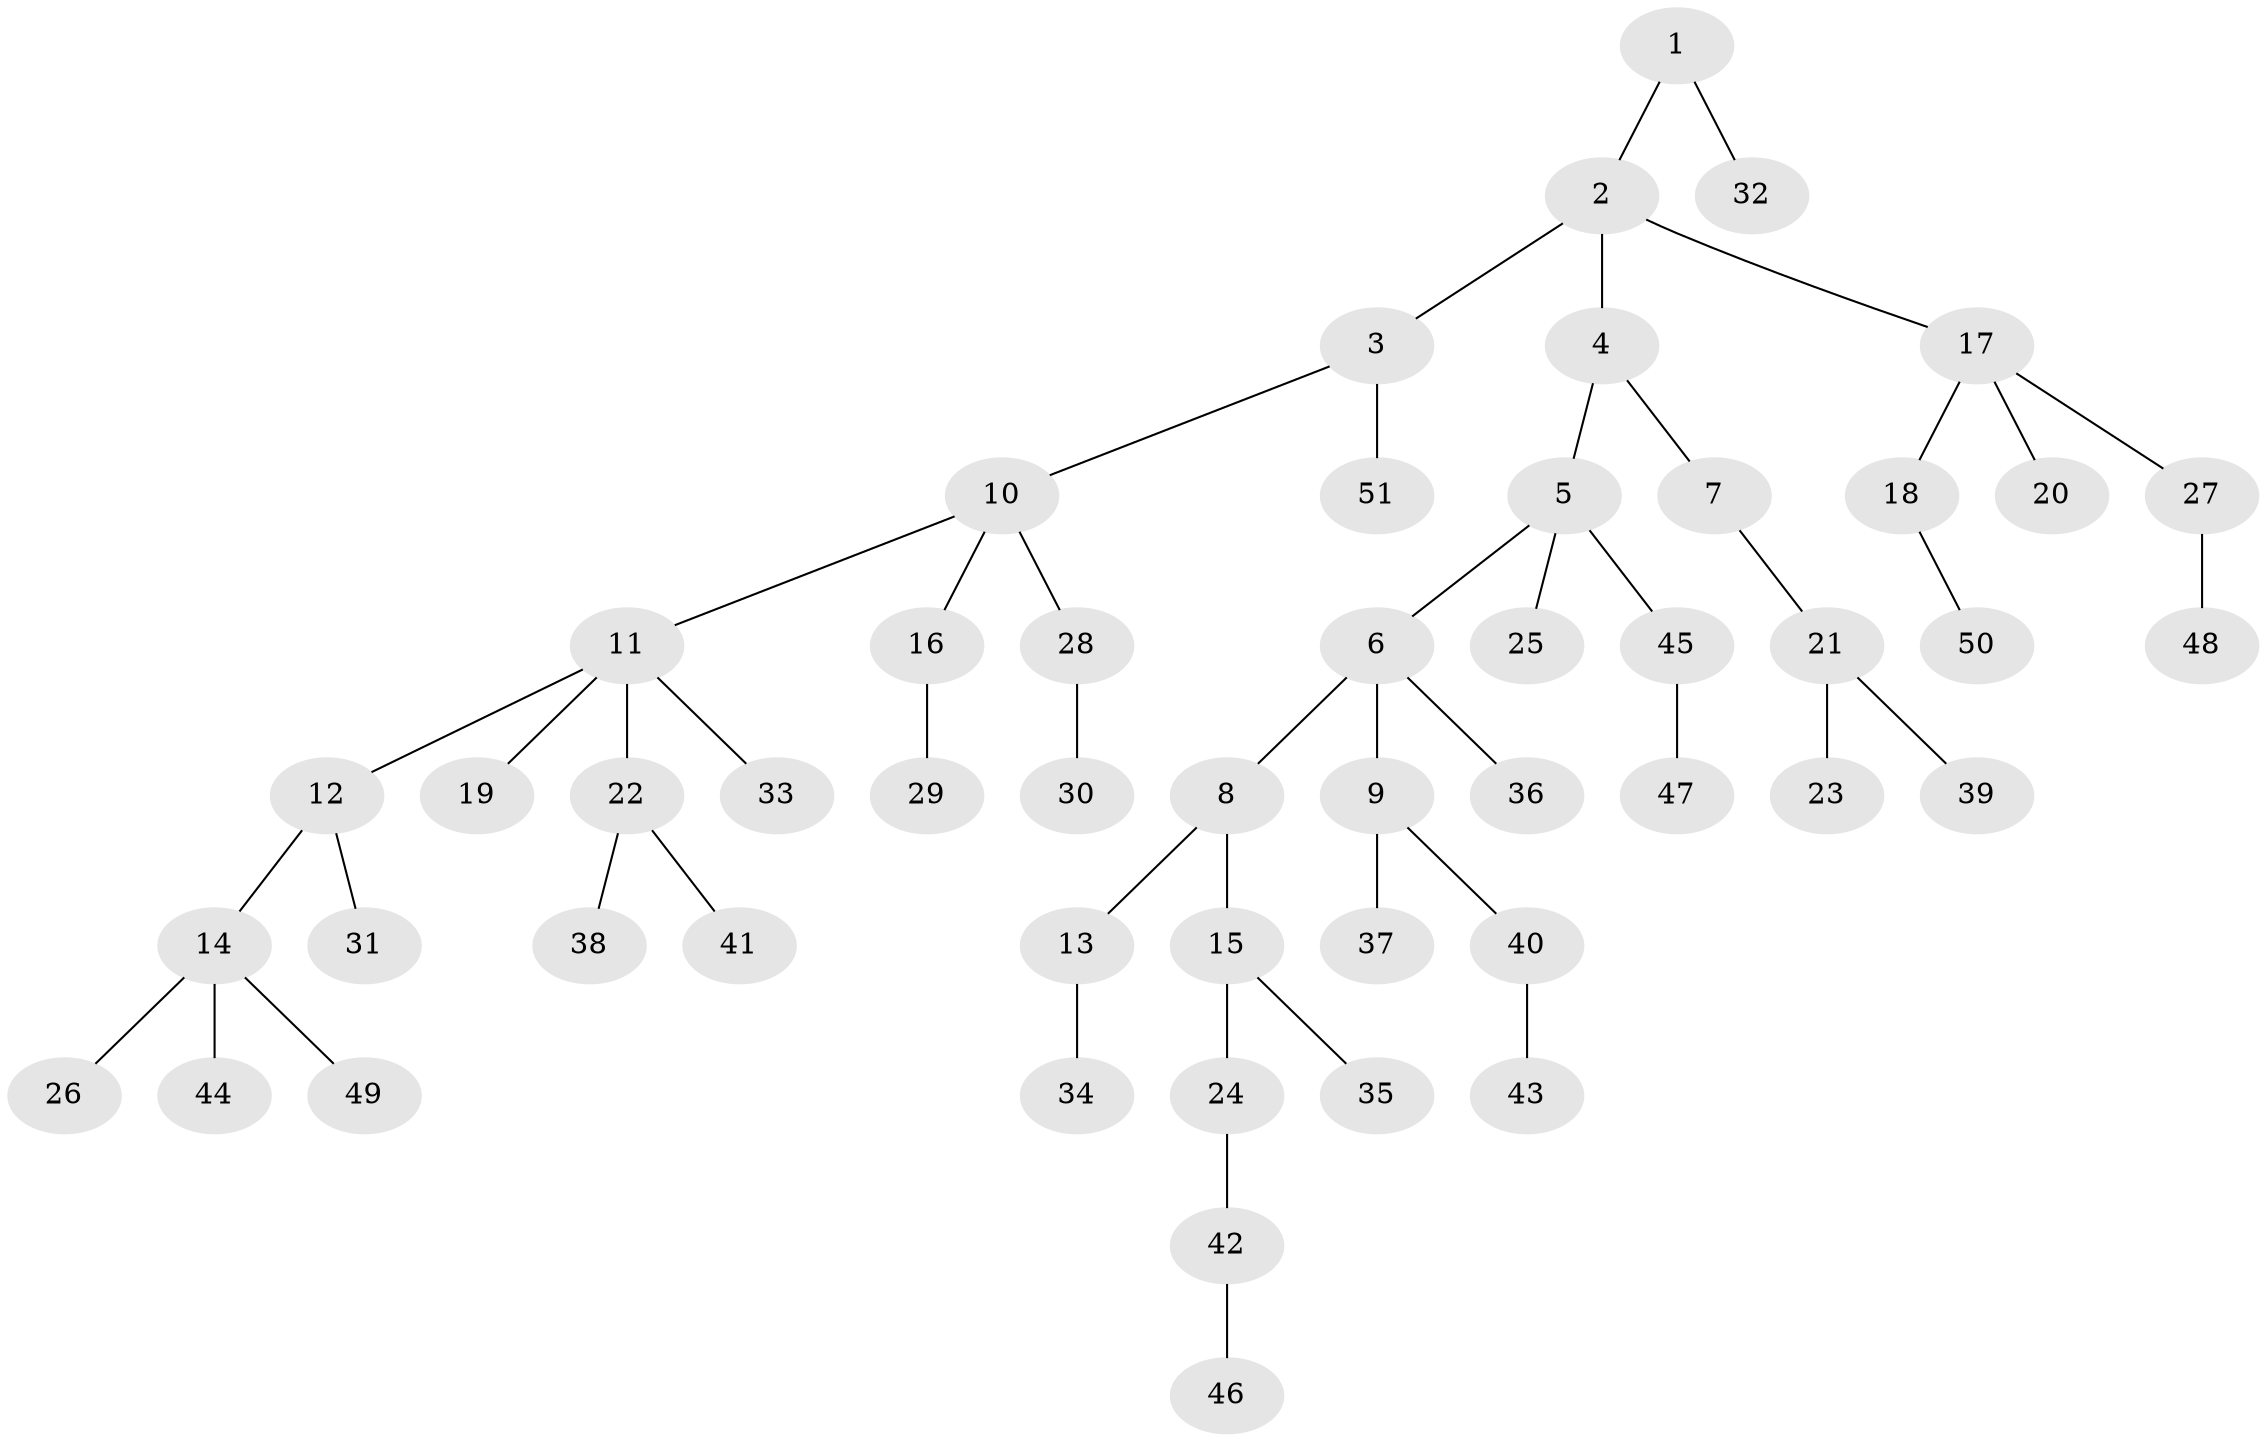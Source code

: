 // coarse degree distribution, {1: 0.5483870967741935, 4: 0.06451612903225806, 5: 0.06451612903225806, 3: 0.16129032258064516, 2: 0.16129032258064516}
// Generated by graph-tools (version 1.1) at 2025/52/02/27/25 19:52:11]
// undirected, 51 vertices, 50 edges
graph export_dot {
graph [start="1"]
  node [color=gray90,style=filled];
  1;
  2;
  3;
  4;
  5;
  6;
  7;
  8;
  9;
  10;
  11;
  12;
  13;
  14;
  15;
  16;
  17;
  18;
  19;
  20;
  21;
  22;
  23;
  24;
  25;
  26;
  27;
  28;
  29;
  30;
  31;
  32;
  33;
  34;
  35;
  36;
  37;
  38;
  39;
  40;
  41;
  42;
  43;
  44;
  45;
  46;
  47;
  48;
  49;
  50;
  51;
  1 -- 2;
  1 -- 32;
  2 -- 3;
  2 -- 4;
  2 -- 17;
  3 -- 10;
  3 -- 51;
  4 -- 5;
  4 -- 7;
  5 -- 6;
  5 -- 25;
  5 -- 45;
  6 -- 8;
  6 -- 9;
  6 -- 36;
  7 -- 21;
  8 -- 13;
  8 -- 15;
  9 -- 37;
  9 -- 40;
  10 -- 11;
  10 -- 16;
  10 -- 28;
  11 -- 12;
  11 -- 19;
  11 -- 22;
  11 -- 33;
  12 -- 14;
  12 -- 31;
  13 -- 34;
  14 -- 26;
  14 -- 44;
  14 -- 49;
  15 -- 24;
  15 -- 35;
  16 -- 29;
  17 -- 18;
  17 -- 20;
  17 -- 27;
  18 -- 50;
  21 -- 23;
  21 -- 39;
  22 -- 38;
  22 -- 41;
  24 -- 42;
  27 -- 48;
  28 -- 30;
  40 -- 43;
  42 -- 46;
  45 -- 47;
}
